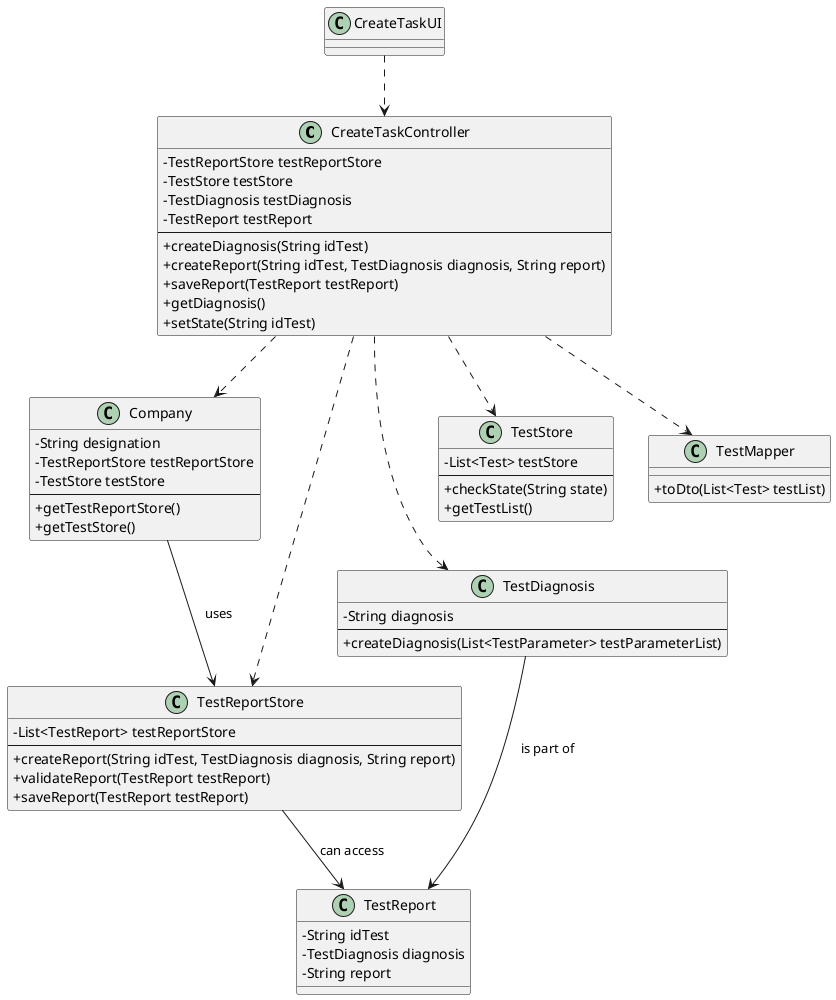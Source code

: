 @startuml
skinparam classAttributeIconSize 0

class CreateTaskController {
  -TestReportStore testReportStore
  -TestStore testStore
  -TestDiagnosis testDiagnosis
  -TestReport testReport
  --
  +createDiagnosis(String idTest)
  +createReport(String idTest, TestDiagnosis diagnosis, String report)
  +saveReport(TestReport testReport)
  +getDiagnosis()
  +setState(String idTest)
}

class CreateTaskUI {

}

class Company{
    -String designation
    -TestReportStore testReportStore
    -TestStore testStore
    --
    +getTestReportStore()
    +getTestStore()
}

class TestReport{
    -String idTest
    -TestDiagnosis diagnosis
    -String report
}

class TestDiagnosis{
    -String diagnosis
    --
    +createDiagnosis(List<TestParameter> testParameterList)
}

class TestReportStore{
    -List<TestReport> testReportStore
    --
    +createReport(String idTest, TestDiagnosis diagnosis, String report)
    +validateReport(TestReport testReport)
    +saveReport(TestReport testReport)
}

class TestStore{
    -List<Test> testStore
    --
    +checkState(String state)
    +getTestList()
}

class TestMapper{
    +toDto(List<Test> testList)
}

CreateTaskUI ..> CreateTaskController
CreateTaskController ..> Company
CreateTaskController ..> TestReportStore
CreateTaskController ..> TestDiagnosis
CreateTaskController ..> TestMapper
CreateTaskController ..> TestStore
Company --> TestReportStore : uses
TestReportStore --> TestReport : can access
TestDiagnosis --> TestReport : is part of


@enduml